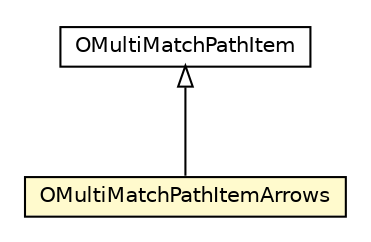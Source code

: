 #!/usr/local/bin/dot
#
# Class diagram 
# Generated by UMLGraph version R5_6-24-gf6e263 (http://www.umlgraph.org/)
#

digraph G {
	edge [fontname="Helvetica",fontsize=10,labelfontname="Helvetica",labelfontsize=10];
	node [fontname="Helvetica",fontsize=10,shape=plaintext];
	nodesep=0.25;
	ranksep=0.5;
	// com.orientechnologies.orient.core.sql.parser.OMultiMatchPathItemArrows
	c2526611 [label=<<table title="com.orientechnologies.orient.core.sql.parser.OMultiMatchPathItemArrows" border="0" cellborder="1" cellspacing="0" cellpadding="2" port="p" bgcolor="lemonChiffon" href="./OMultiMatchPathItemArrows.html">
		<tr><td><table border="0" cellspacing="0" cellpadding="1">
<tr><td align="center" balign="center"> OMultiMatchPathItemArrows </td></tr>
		</table></td></tr>
		</table>>, URL="./OMultiMatchPathItemArrows.html", fontname="Helvetica", fontcolor="black", fontsize=10.0];
	// com.orientechnologies.orient.core.sql.parser.OMultiMatchPathItem
	c2526718 [label=<<table title="com.orientechnologies.orient.core.sql.parser.OMultiMatchPathItem" border="0" cellborder="1" cellspacing="0" cellpadding="2" port="p" href="./OMultiMatchPathItem.html">
		<tr><td><table border="0" cellspacing="0" cellpadding="1">
<tr><td align="center" balign="center"> OMultiMatchPathItem </td></tr>
		</table></td></tr>
		</table>>, URL="./OMultiMatchPathItem.html", fontname="Helvetica", fontcolor="black", fontsize=10.0];
	//com.orientechnologies.orient.core.sql.parser.OMultiMatchPathItemArrows extends com.orientechnologies.orient.core.sql.parser.OMultiMatchPathItem
	c2526718:p -> c2526611:p [dir=back,arrowtail=empty];
}

